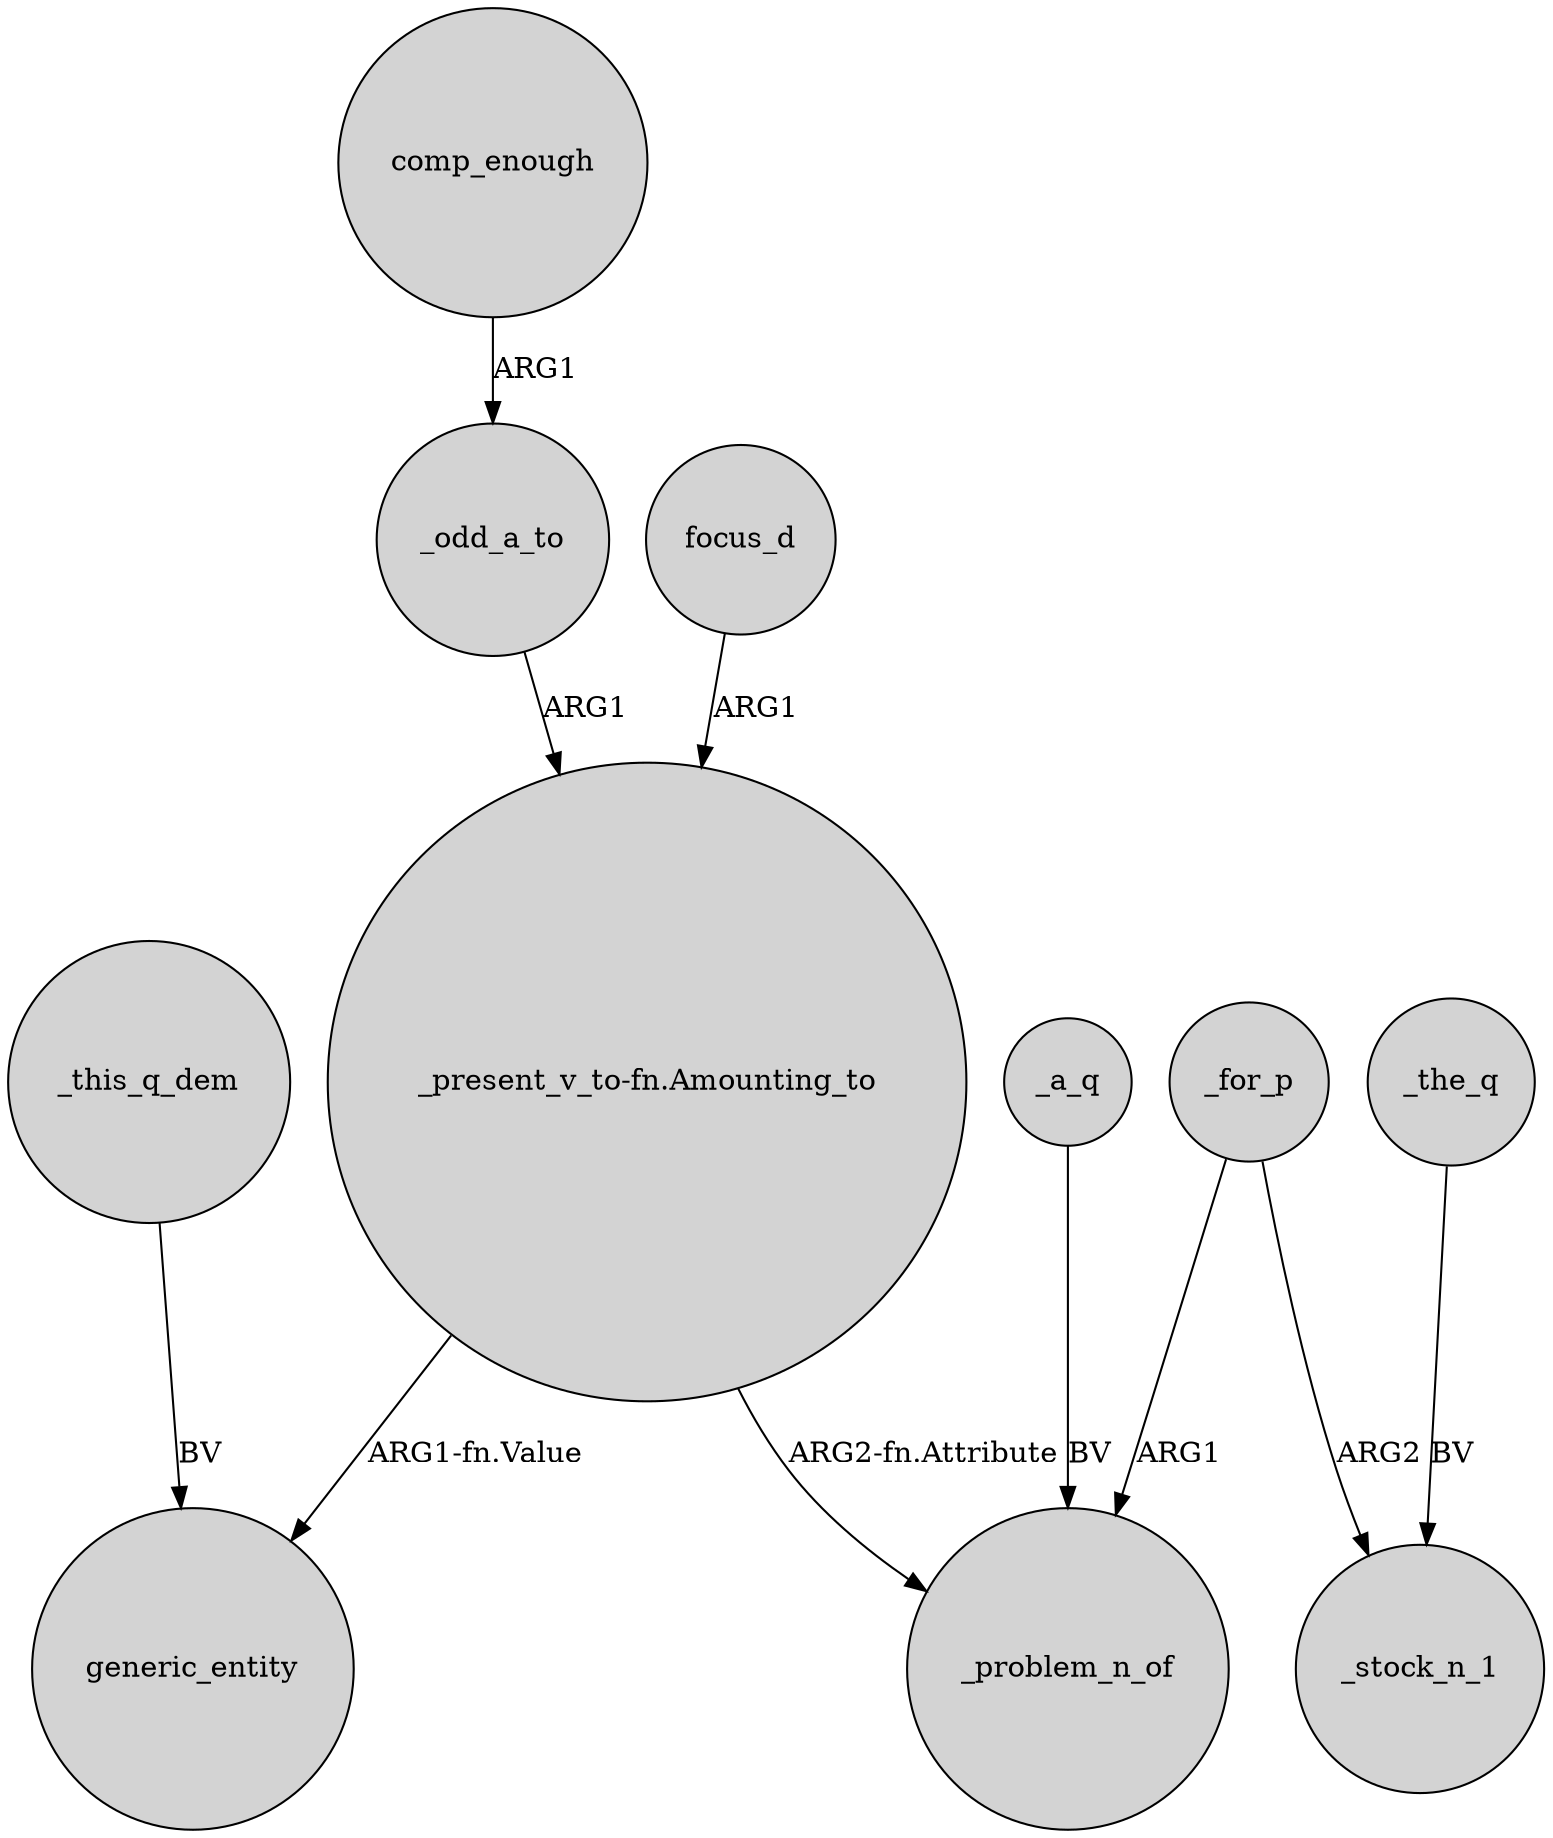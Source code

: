 digraph {
	node [shape=circle style=filled]
	_a_q -> _problem_n_of [label=BV]
	"_present_v_to-fn.Amounting_to" -> _problem_n_of [label="ARG2-fn.Attribute"]
	"_present_v_to-fn.Amounting_to" -> generic_entity [label="ARG1-fn.Value"]
	_odd_a_to -> "_present_v_to-fn.Amounting_to" [label=ARG1]
	_this_q_dem -> generic_entity [label=BV]
	focus_d -> "_present_v_to-fn.Amounting_to" [label=ARG1]
	_for_p -> _problem_n_of [label=ARG1]
	_the_q -> _stock_n_1 [label=BV]
	_for_p -> _stock_n_1 [label=ARG2]
	comp_enough -> _odd_a_to [label=ARG1]
}
